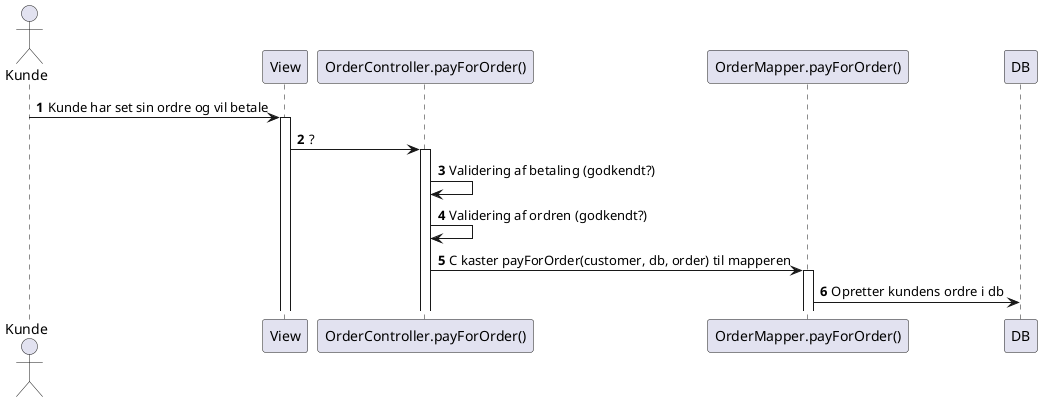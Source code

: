 @startuml
'https://plantuml.com/sequence-diagram

autonumber

actor Kunde
participant View as V
participant "OrderController.payForOrder()" as C
participant "OrderMapper.payForOrder()" as M
participant DB

Kunde -> V: Kunde har set sin ordre og vil betale
activate V
V -> C: ?
activate C
C -> C: Validering af betaling (godkendt?)
C -> C: Validering af ordren (godkendt?)
C -> M: C kaster payForOrder(customer, db, order) til mapperen
activate M
M -> DB: Opretter kundens ordre i db

@enduml